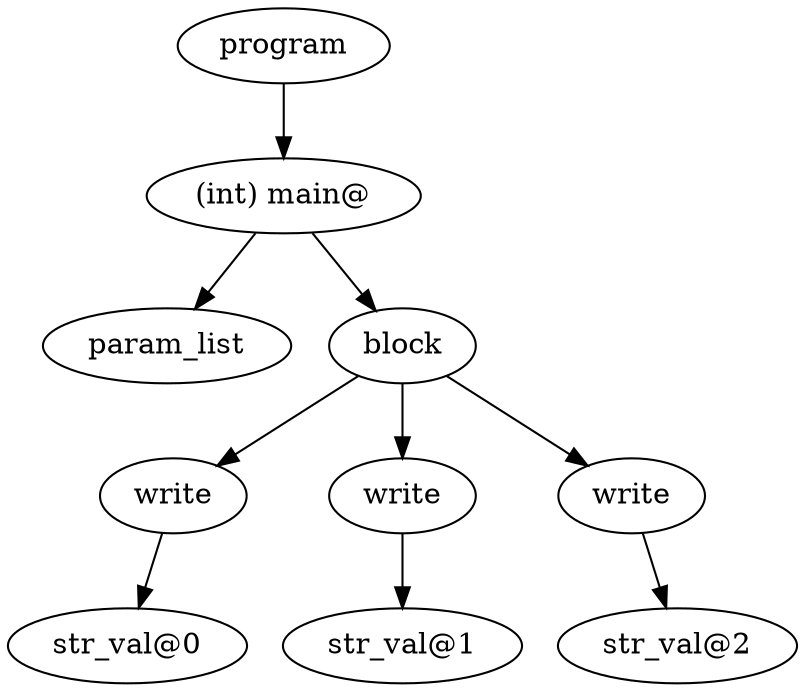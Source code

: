 digraph {
graph [ordering="out"];
node0[label="program"];
node1[label="(int) main@"];
node2[label="param_list"];
node1 -> node2;
node3[label="block"];
node4[label="write"];
node5[label="str_val@0"];
node4 -> node5;
node3 -> node4;
node6[label="write"];
node7[label="str_val@1"];
node6 -> node7;
node3 -> node6;
node8[label="write"];
node9[label="str_val@2"];
node8 -> node9;
node3 -> node8;
node1 -> node3;
node0 -> node1;
}